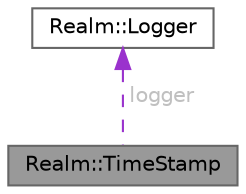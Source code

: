 digraph "Realm::TimeStamp"
{
 // LATEX_PDF_SIZE
  bgcolor="transparent";
  edge [fontname=Helvetica,fontsize=10,labelfontname=Helvetica,labelfontsize=10];
  node [fontname=Helvetica,fontsize=10,shape=box,height=0.2,width=0.4];
  Node1 [id="Node000001",label="Realm::TimeStamp",height=0.2,width=0.4,color="gray40", fillcolor="grey60", style="filled", fontcolor="black",tooltip=" "];
  Node2 -> Node1 [id="edge1_Node000001_Node000002",dir="back",color="darkorchid3",style="dashed",tooltip=" ",label=" logger",fontcolor="grey" ];
  Node2 [id="Node000002",label="Realm::Logger",height=0.2,width=0.4,color="gray40", fillcolor="white", style="filled",URL="$classRealm_1_1Logger.html",tooltip=" "];
}
